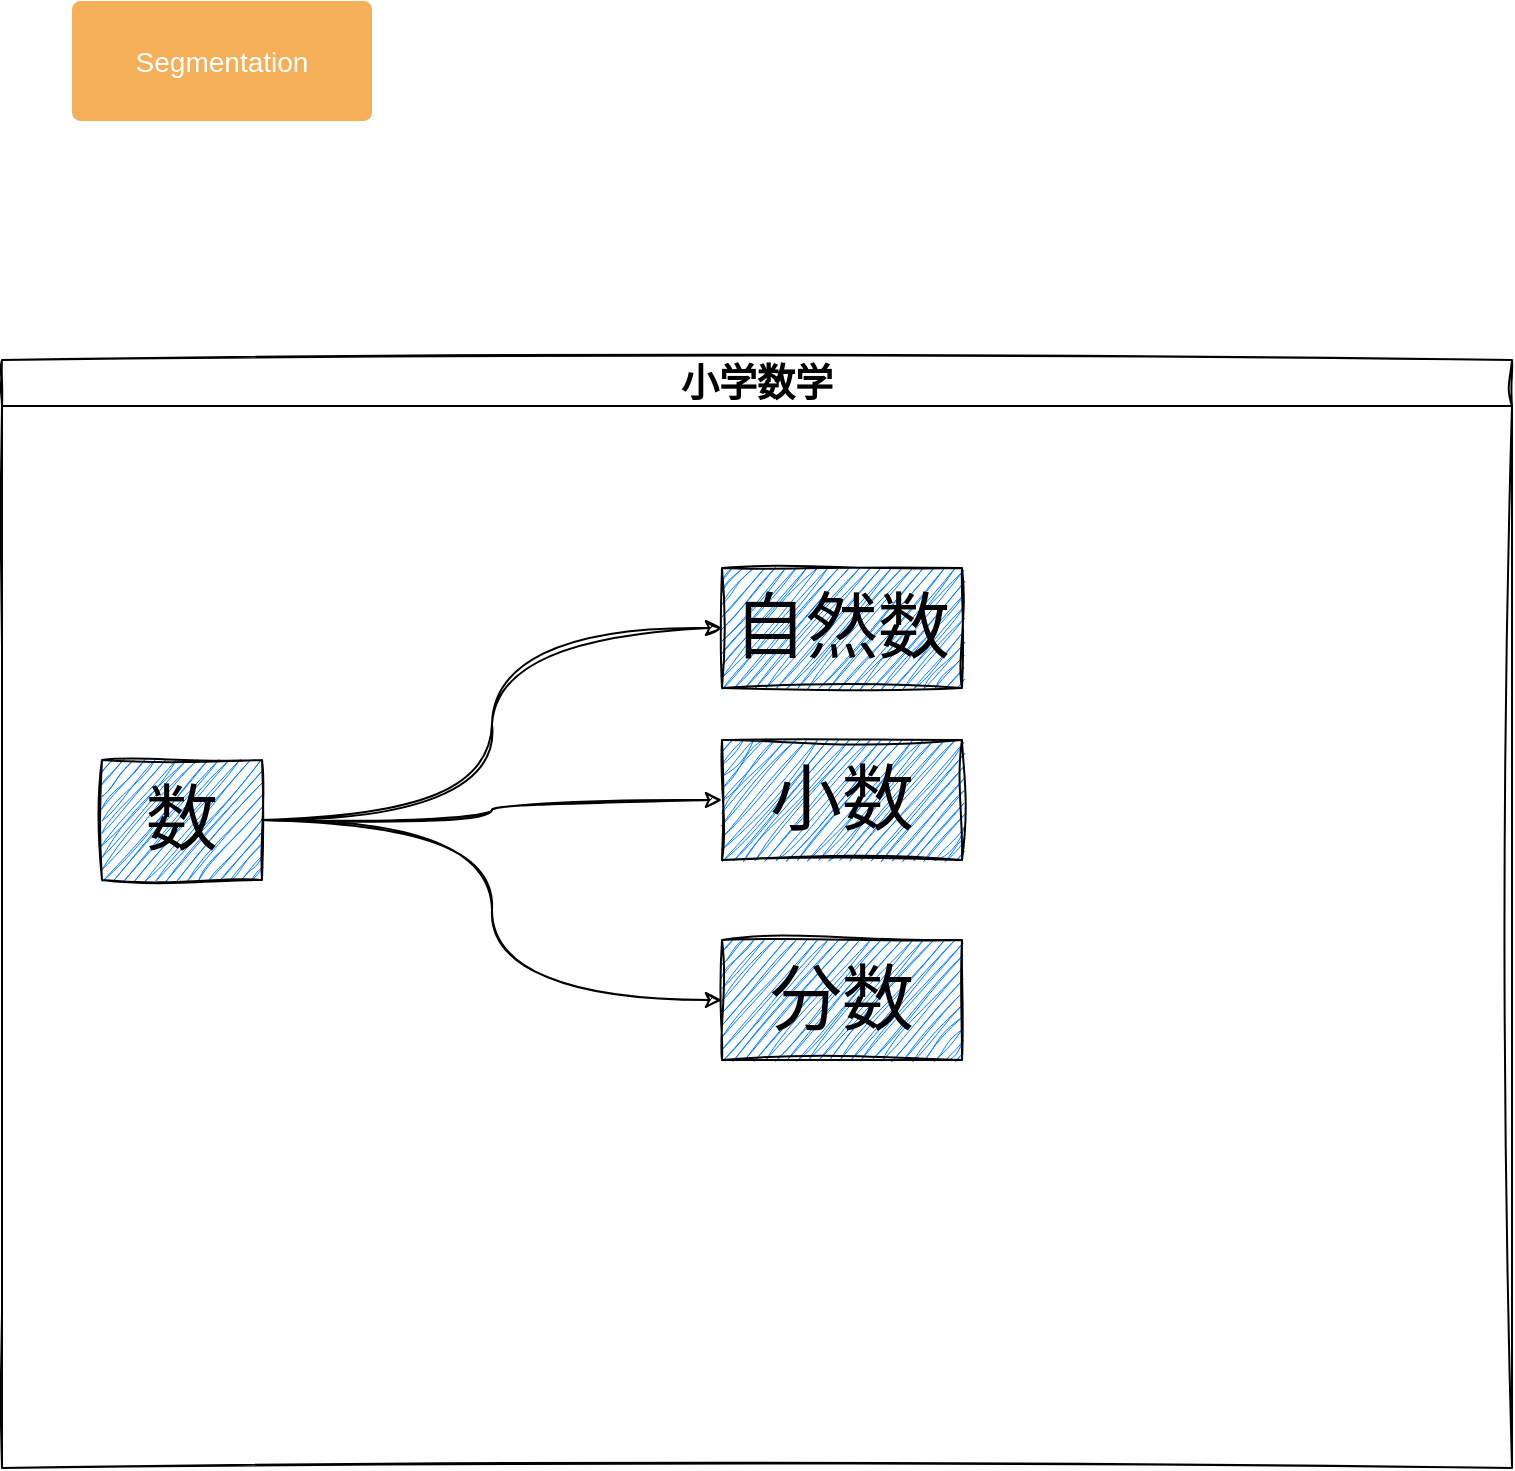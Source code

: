 <mxfile version="20.8.20" type="github">
  <diagram id="6a731a19-8d31-9384-78a2-239565b7b9f0" name="Page-1">
    <mxGraphModel dx="1434" dy="796" grid="1" gridSize="10" guides="1" tooltips="1" connect="1" arrows="1" fold="1" page="1" pageScale="1" pageWidth="1169" pageHeight="827" background="none" math="0" shadow="0">
      <root>
        <mxCell id="0" />
        <mxCell id="1" parent="0" />
        <mxCell id="1769" value="Segmentation" style="rounded=1;whiteSpace=wrap;html=1;shadow=0;labelBackgroundColor=none;strokeColor=none;strokeWidth=3;fillColor=#f5af58;fontFamily=Helvetica;fontSize=14;fontColor=#FFFFFF;align=center;spacing=5;arcSize=7;perimeterSpacing=2;" parent="1" vertex="1">
          <mxGeometry x="295" y="110.5" width="150" height="60" as="geometry" />
        </mxCell>
        <mxCell id="kk1tNPxJDdmJw3Zyzxyh-1779" value="小学数学" style="swimlane;whiteSpace=wrap;html=1;shadow=0;sketch=1;curveFitting=1;jiggle=2;fontFamily=方正徐静蕾体;fontSource=http%3A%2F%2Fwww.ps3000.com%2Ffonts%2F%25E6%2596%25B9%25E6%25AD%25A3%25E9%259D%2599%25E8%2595%25BE%25E7%25AE%2580%25E4%25BD%2593_%25E5%25BE%2590%25E9%259D%2599%25E8%2595%25BE%25E6%2589%258B%25E5%2586%2599%25E4%25BD%2593.fon;fontSize=19;" vertex="1" parent="1">
          <mxGeometry x="260" y="290" width="755" height="554" as="geometry">
            <mxRectangle x="460" y="500" width="140" height="30" as="alternateBounds" />
          </mxGeometry>
        </mxCell>
        <mxCell id="kk1tNPxJDdmJw3Zyzxyh-1782" style="edgeStyle=orthogonalEdgeStyle;rounded=0;orthogonalLoop=1;jettySize=auto;html=1;entryX=0;entryY=0.5;entryDx=0;entryDy=0;fontFamily=方正徐静蕾体;fontSource=http%3A%2F%2Fwww.ps3000.com%2Ffonts%2F%25E6%2596%25B9%25E6%25AD%25A3%25E9%259D%2599%25E8%2595%25BE%25E7%25AE%2580%25E4%25BD%2593_%25E5%25BE%2590%25E9%259D%2599%25E8%2595%25BE%25E6%2589%258B%25E5%2586%2599%25E4%25BD%2593.fon;fontSize=36;sketch=1;curveFitting=1;jiggle=2;elbow=vertical;curved=1;" edge="1" parent="kk1tNPxJDdmJw3Zyzxyh-1779" source="kk1tNPxJDdmJw3Zyzxyh-1780" target="kk1tNPxJDdmJw3Zyzxyh-1781">
          <mxGeometry relative="1" as="geometry" />
        </mxCell>
        <mxCell id="kk1tNPxJDdmJw3Zyzxyh-1786" style="edgeStyle=orthogonalEdgeStyle;curved=1;rounded=0;sketch=1;orthogonalLoop=1;jettySize=auto;html=1;entryX=0;entryY=0.5;entryDx=0;entryDy=0;fontFamily=方正徐静蕾体;fontSource=http%3A%2F%2Fwww.ps3000.com%2Ffonts%2F%25E6%2596%25B9%25E6%25AD%25A3%25E9%259D%2599%25E8%2595%25BE%25E7%25AE%2580%25E4%25BD%2593_%25E5%25BE%2590%25E9%259D%2599%25E8%2595%25BE%25E6%2589%258B%25E5%2586%2599%25E4%25BD%2593.fon;fontSize=36;elbow=vertical;" edge="1" parent="kk1tNPxJDdmJw3Zyzxyh-1779" source="kk1tNPxJDdmJw3Zyzxyh-1780" target="kk1tNPxJDdmJw3Zyzxyh-1784">
          <mxGeometry relative="1" as="geometry" />
        </mxCell>
        <mxCell id="kk1tNPxJDdmJw3Zyzxyh-1787" style="edgeStyle=orthogonalEdgeStyle;curved=1;rounded=0;sketch=1;orthogonalLoop=1;jettySize=auto;html=1;entryX=0;entryY=0.5;entryDx=0;entryDy=0;fontFamily=方正徐静蕾体;fontSource=http%3A%2F%2Fwww.ps3000.com%2Ffonts%2F%25E6%2596%25B9%25E6%25AD%25A3%25E9%259D%2599%25E8%2595%25BE%25E7%25AE%2580%25E4%25BD%2593_%25E5%25BE%2590%25E9%259D%2599%25E8%2595%25BE%25E6%2589%258B%25E5%2586%2599%25E4%25BD%2593.fon;fontSize=36;elbow=vertical;" edge="1" parent="kk1tNPxJDdmJw3Zyzxyh-1779" source="kk1tNPxJDdmJw3Zyzxyh-1780" target="kk1tNPxJDdmJw3Zyzxyh-1785">
          <mxGeometry relative="1" as="geometry" />
        </mxCell>
        <mxCell id="kk1tNPxJDdmJw3Zyzxyh-1780" value="数" style="rounded=0;whiteSpace=wrap;html=1;sketch=1;curveFitting=1;jiggle=2;fontFamily=方正徐静蕾体;fontSource=http%3A%2F%2Fwww.ps3000.com%2Ffonts%2F%25E6%2596%25B9%25E6%25AD%25A3%25E9%259D%2599%25E8%2595%25BE%25E7%25AE%2580%25E4%25BD%2593_%25E5%25BE%2590%25E9%259D%2599%25E8%2595%25BE%25E6%2589%258B%25E5%2586%2599%25E4%25BD%2593.fon;fontSize=36;fillColor=#007FFF;" vertex="1" parent="kk1tNPxJDdmJw3Zyzxyh-1779">
          <mxGeometry x="50" y="200" width="80" height="60" as="geometry" />
        </mxCell>
        <mxCell id="kk1tNPxJDdmJw3Zyzxyh-1781" value="自然数" style="rounded=0;whiteSpace=wrap;html=1;sketch=1;curveFitting=1;jiggle=2;fontFamily=方正徐静蕾体;fontSource=http%3A%2F%2Fwww.ps3000.com%2Ffonts%2F%25E6%2596%25B9%25E6%25AD%25A3%25E9%259D%2599%25E8%2595%25BE%25E7%25AE%2580%25E4%25BD%2593_%25E5%25BE%2590%25E9%259D%2599%25E8%2595%25BE%25E6%2589%258B%25E5%2586%2599%25E4%25BD%2593.fon;fontSize=36;fillColor=#007FFF;shadow=0;" vertex="1" parent="kk1tNPxJDdmJw3Zyzxyh-1779">
          <mxGeometry x="360" y="104" width="120" height="60" as="geometry" />
        </mxCell>
        <mxCell id="kk1tNPxJDdmJw3Zyzxyh-1784" value="小数" style="rounded=0;whiteSpace=wrap;html=1;sketch=1;curveFitting=1;jiggle=2;fontFamily=方正徐静蕾体;fontSource=http%3A%2F%2Fwww.ps3000.com%2Ffonts%2F%25E6%2596%25B9%25E6%25AD%25A3%25E9%259D%2599%25E8%2595%25BE%25E7%25AE%2580%25E4%25BD%2593_%25E5%25BE%2590%25E9%259D%2599%25E8%2595%25BE%25E6%2589%258B%25E5%2586%2599%25E4%25BD%2593.fon;fontSize=36;fillColor=#007FFF;shadow=0;" vertex="1" parent="kk1tNPxJDdmJw3Zyzxyh-1779">
          <mxGeometry x="360" y="190" width="120" height="60" as="geometry" />
        </mxCell>
        <mxCell id="kk1tNPxJDdmJw3Zyzxyh-1785" value="分数" style="rounded=0;whiteSpace=wrap;html=1;sketch=1;curveFitting=1;jiggle=2;fontFamily=方正徐静蕾体;fontSource=http%3A%2F%2Fwww.ps3000.com%2Ffonts%2F%25E6%2596%25B9%25E6%25AD%25A3%25E9%259D%2599%25E8%2595%25BE%25E7%25AE%2580%25E4%25BD%2593_%25E5%25BE%2590%25E9%259D%2599%25E8%2595%25BE%25E6%2589%258B%25E5%2586%2599%25E4%25BD%2593.fon;fontSize=36;fillColor=#007FFF;shadow=0;" vertex="1" parent="kk1tNPxJDdmJw3Zyzxyh-1779">
          <mxGeometry x="360" y="290" width="120" height="60" as="geometry" />
        </mxCell>
      </root>
    </mxGraphModel>
  </diagram>
</mxfile>
